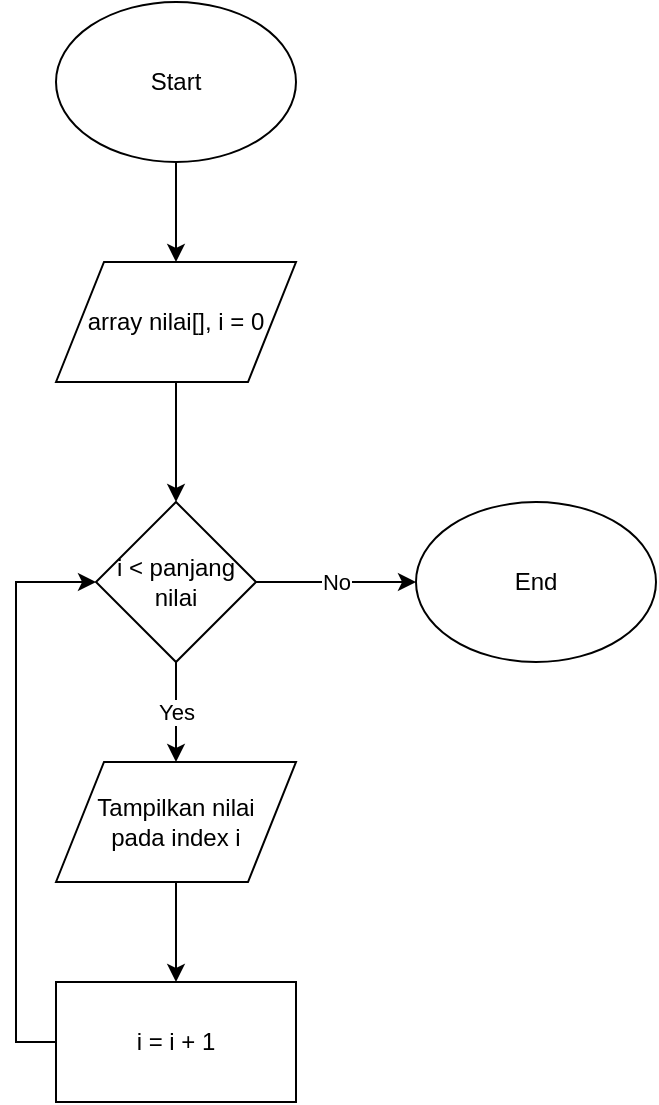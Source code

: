 <mxfile version="13.0.1" type="device"><diagram id="C5RBs43oDa-KdzZeNtuy" name="Page-1"><mxGraphModel dx="480" dy="683" grid="1" gridSize="10" guides="1" tooltips="1" connect="1" arrows="1" fold="1" page="1" pageScale="1" pageWidth="827" pageHeight="1169" math="0" shadow="0"><root><mxCell id="WIyWlLk6GJQsqaUBKTNV-0"/><mxCell id="WIyWlLk6GJQsqaUBKTNV-1" parent="WIyWlLk6GJQsqaUBKTNV-0"/><mxCell id="FIYWrSmp0LnnwwlaFIk6-5" style="edgeStyle=orthogonalEdgeStyle;rounded=0;orthogonalLoop=1;jettySize=auto;html=1;exitX=0.5;exitY=1;exitDx=0;exitDy=0;entryX=0.5;entryY=0;entryDx=0;entryDy=0;" edge="1" parent="WIyWlLk6GJQsqaUBKTNV-1" source="FIYWrSmp0LnnwwlaFIk6-0" target="FIYWrSmp0LnnwwlaFIk6-1"><mxGeometry relative="1" as="geometry"/></mxCell><mxCell id="FIYWrSmp0LnnwwlaFIk6-0" value="&lt;div&gt;Start&lt;/div&gt;" style="ellipse;whiteSpace=wrap;html=1;" vertex="1" parent="WIyWlLk6GJQsqaUBKTNV-1"><mxGeometry x="90" y="40" width="120" height="80" as="geometry"/></mxCell><mxCell id="FIYWrSmp0LnnwwlaFIk6-6" style="edgeStyle=orthogonalEdgeStyle;rounded=0;orthogonalLoop=1;jettySize=auto;html=1;exitX=0.5;exitY=1;exitDx=0;exitDy=0;entryX=0.5;entryY=0;entryDx=0;entryDy=0;" edge="1" parent="WIyWlLk6GJQsqaUBKTNV-1" source="FIYWrSmp0LnnwwlaFIk6-1" target="FIYWrSmp0LnnwwlaFIk6-2"><mxGeometry relative="1" as="geometry"/></mxCell><mxCell id="FIYWrSmp0LnnwwlaFIk6-1" value="&lt;div&gt;array nilai[], i = 0&lt;br&gt;&lt;/div&gt;" style="shape=parallelogram;perimeter=parallelogramPerimeter;whiteSpace=wrap;html=1;strokeColor=#000000;" vertex="1" parent="WIyWlLk6GJQsqaUBKTNV-1"><mxGeometry x="90" y="170" width="120" height="60" as="geometry"/></mxCell><mxCell id="FIYWrSmp0LnnwwlaFIk6-7" value="Yes" style="edgeStyle=orthogonalEdgeStyle;rounded=0;orthogonalLoop=1;jettySize=auto;html=1;exitX=0.5;exitY=1;exitDx=0;exitDy=0;entryX=0.5;entryY=0;entryDx=0;entryDy=0;" edge="1" parent="WIyWlLk6GJQsqaUBKTNV-1" source="FIYWrSmp0LnnwwlaFIk6-2" target="FIYWrSmp0LnnwwlaFIk6-3"><mxGeometry relative="1" as="geometry"/></mxCell><mxCell id="FIYWrSmp0LnnwwlaFIk6-11" value="No" style="edgeStyle=orthogonalEdgeStyle;rounded=0;orthogonalLoop=1;jettySize=auto;html=1;exitX=1;exitY=0.5;exitDx=0;exitDy=0;entryX=0;entryY=0.5;entryDx=0;entryDy=0;" edge="1" parent="WIyWlLk6GJQsqaUBKTNV-1" source="FIYWrSmp0LnnwwlaFIk6-2" target="FIYWrSmp0LnnwwlaFIk6-10"><mxGeometry relative="1" as="geometry"/></mxCell><mxCell id="FIYWrSmp0LnnwwlaFIk6-2" value="i &amp;lt; panjang nilai" style="rhombus;whiteSpace=wrap;html=1;strokeColor=#000000;" vertex="1" parent="WIyWlLk6GJQsqaUBKTNV-1"><mxGeometry x="110" y="290" width="80" height="80" as="geometry"/></mxCell><mxCell id="FIYWrSmp0LnnwwlaFIk6-8" style="edgeStyle=orthogonalEdgeStyle;rounded=0;orthogonalLoop=1;jettySize=auto;html=1;exitX=0.5;exitY=1;exitDx=0;exitDy=0;entryX=0.5;entryY=0;entryDx=0;entryDy=0;" edge="1" parent="WIyWlLk6GJQsqaUBKTNV-1" source="FIYWrSmp0LnnwwlaFIk6-3" target="FIYWrSmp0LnnwwlaFIk6-4"><mxGeometry relative="1" as="geometry"/></mxCell><mxCell id="FIYWrSmp0LnnwwlaFIk6-3" value="&lt;div&gt;Tampilkan nilai &lt;br&gt;&lt;/div&gt;&lt;div&gt;pada index i&lt;/div&gt;" style="shape=parallelogram;perimeter=parallelogramPerimeter;whiteSpace=wrap;html=1;strokeColor=#000000;" vertex="1" parent="WIyWlLk6GJQsqaUBKTNV-1"><mxGeometry x="90" y="420" width="120" height="60" as="geometry"/></mxCell><mxCell id="FIYWrSmp0LnnwwlaFIk6-9" style="edgeStyle=orthogonalEdgeStyle;rounded=0;orthogonalLoop=1;jettySize=auto;html=1;exitX=0;exitY=0.5;exitDx=0;exitDy=0;entryX=0;entryY=0.5;entryDx=0;entryDy=0;" edge="1" parent="WIyWlLk6GJQsqaUBKTNV-1" source="FIYWrSmp0LnnwwlaFIk6-4" target="FIYWrSmp0LnnwwlaFIk6-2"><mxGeometry relative="1" as="geometry"/></mxCell><mxCell id="FIYWrSmp0LnnwwlaFIk6-4" value="&lt;div&gt;i = i + 1&lt;/div&gt;" style="rounded=0;whiteSpace=wrap;html=1;strokeColor=#000000;" vertex="1" parent="WIyWlLk6GJQsqaUBKTNV-1"><mxGeometry x="90" y="530" width="120" height="60" as="geometry"/></mxCell><mxCell id="FIYWrSmp0LnnwwlaFIk6-10" value="End" style="ellipse;whiteSpace=wrap;html=1;strokeColor=#000000;" vertex="1" parent="WIyWlLk6GJQsqaUBKTNV-1"><mxGeometry x="270" y="290" width="120" height="80" as="geometry"/></mxCell></root></mxGraphModel></diagram></mxfile>
